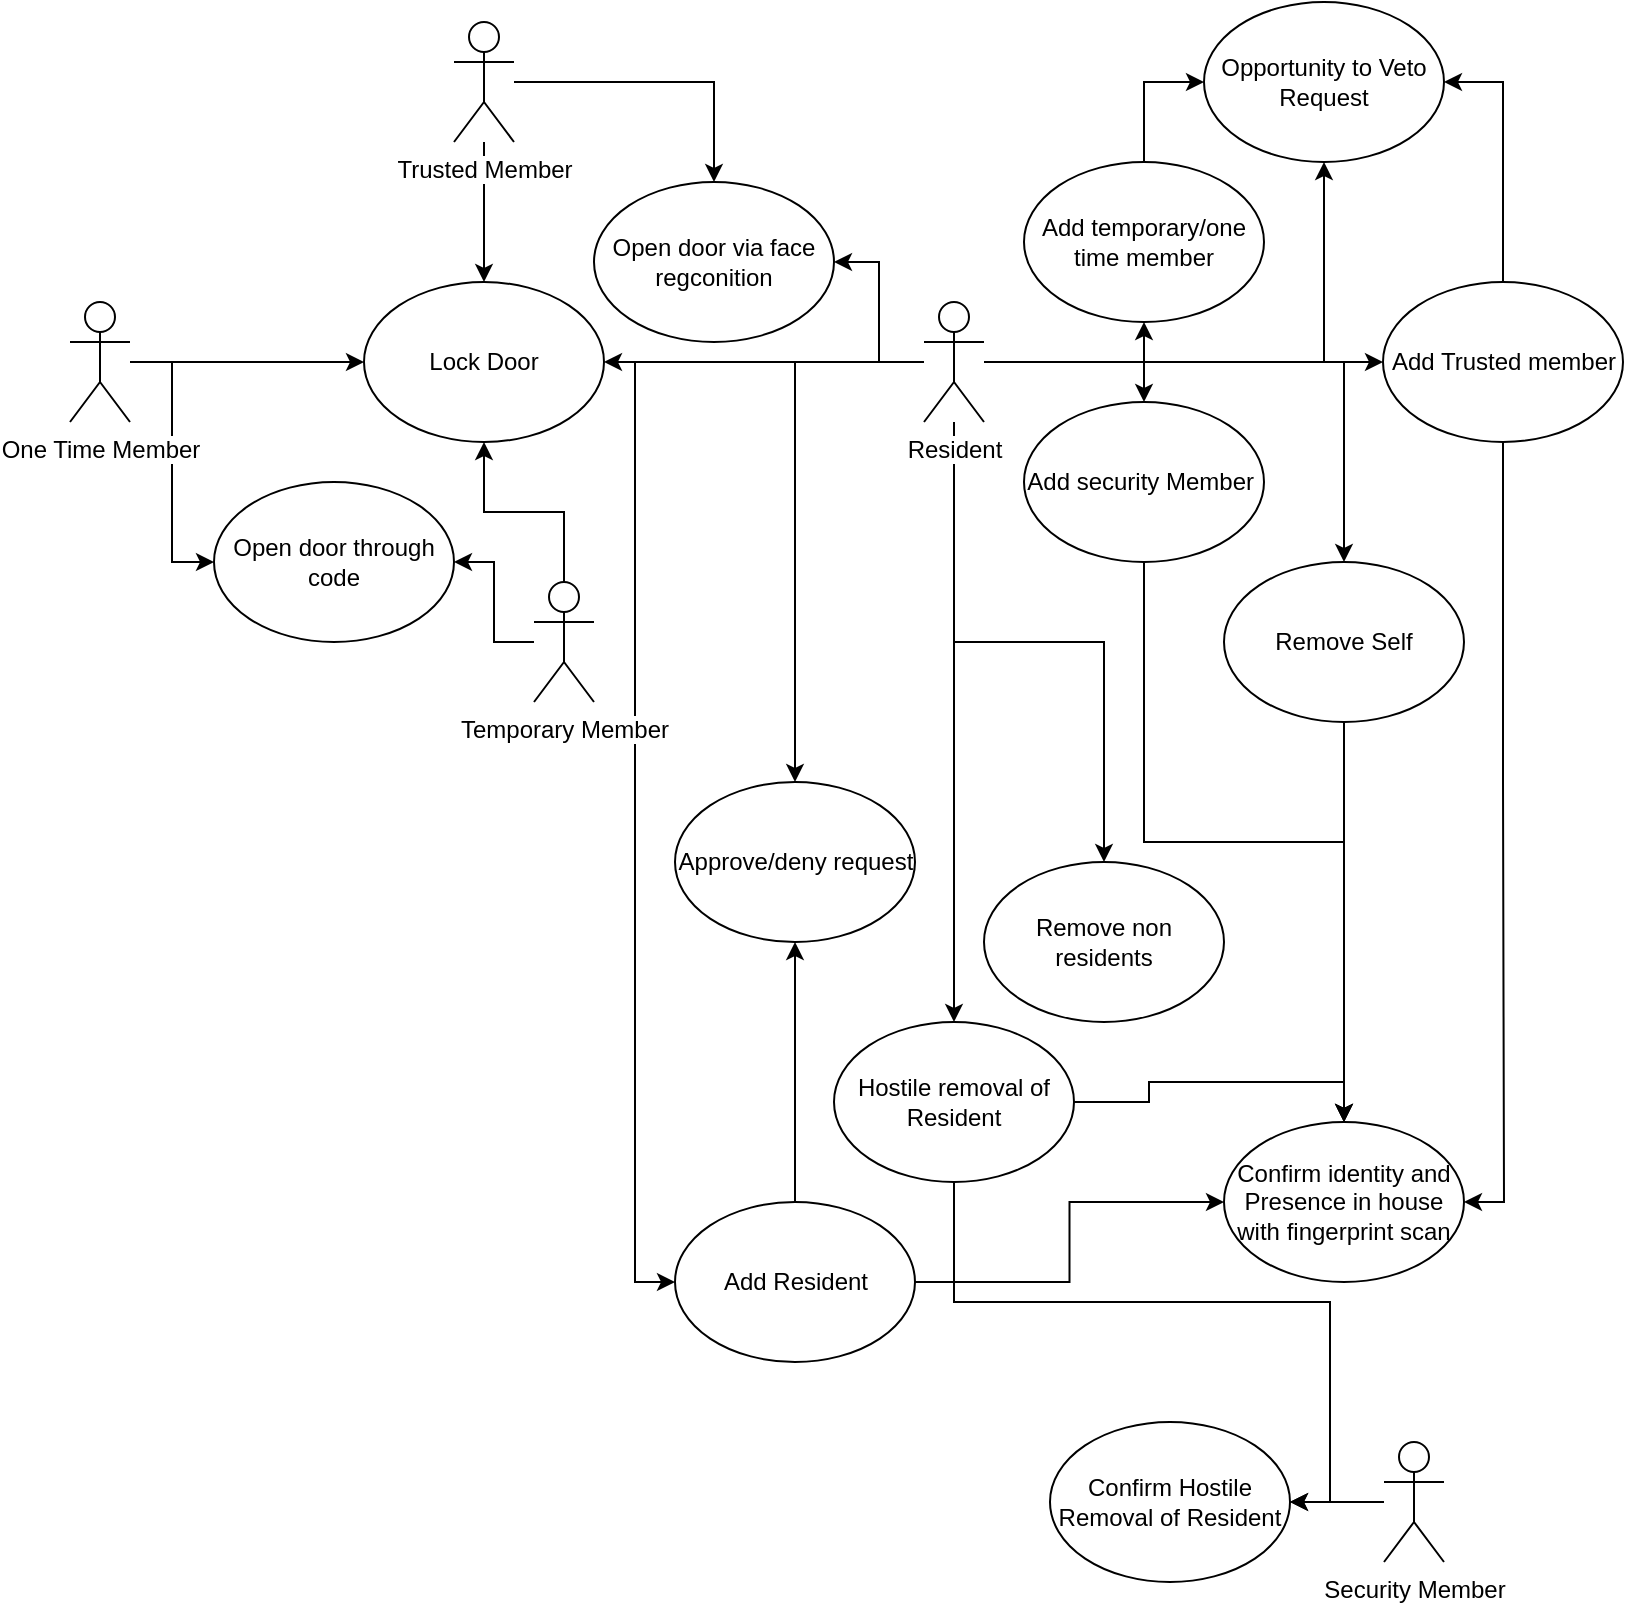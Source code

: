 <mxfile version="12.2.4" type="device" pages="1"><diagram id="s-KqyXTQe54fphOIxb74" name="Page-1"><mxGraphModel dx="1056" dy="1461" grid="1" gridSize="10" guides="1" tooltips="1" connect="1" arrows="1" fold="1" page="1" pageScale="1" pageWidth="827" pageHeight="1169" math="0" shadow="0"><root><mxCell id="0"/><mxCell id="1" parent="0"/><mxCell id="7jVtNHuzNA89vk4kXfQe-13" style="edgeStyle=orthogonalEdgeStyle;rounded=0;orthogonalLoop=1;jettySize=auto;html=1;" edge="1" parent="1" source="7jVtNHuzNA89vk4kXfQe-1" target="7jVtNHuzNA89vk4kXfQe-14"><mxGeometry relative="1" as="geometry"><mxPoint x="492" y="620" as="targetPoint"/></mxGeometry></mxCell><mxCell id="7jVtNHuzNA89vk4kXfQe-17" style="edgeStyle=orthogonalEdgeStyle;rounded=0;orthogonalLoop=1;jettySize=auto;html=1;" edge="1" parent="1" source="7jVtNHuzNA89vk4kXfQe-1" target="7jVtNHuzNA89vk4kXfQe-18"><mxGeometry relative="1" as="geometry"><mxPoint x="427" y="760" as="targetPoint"/></mxGeometry></mxCell><mxCell id="7jVtNHuzNA89vk4kXfQe-28" style="edgeStyle=orthogonalEdgeStyle;rounded=0;orthogonalLoop=1;jettySize=auto;html=1;" edge="1" parent="1" source="7jVtNHuzNA89vk4kXfQe-1" target="7jVtNHuzNA89vk4kXfQe-29"><mxGeometry relative="1" as="geometry"><mxPoint x="287" y="510" as="targetPoint"/></mxGeometry></mxCell><mxCell id="7jVtNHuzNA89vk4kXfQe-30" style="edgeStyle=orthogonalEdgeStyle;rounded=0;orthogonalLoop=1;jettySize=auto;html=1;" edge="1" parent="1" source="7jVtNHuzNA89vk4kXfQe-1" target="7jVtNHuzNA89vk4kXfQe-31"><mxGeometry relative="1" as="geometry"><mxPoint x="387" y="560" as="targetPoint"/></mxGeometry></mxCell><mxCell id="7jVtNHuzNA89vk4kXfQe-57" style="edgeStyle=orthogonalEdgeStyle;rounded=0;orthogonalLoop=1;jettySize=auto;html=1;" edge="1" parent="1" source="7jVtNHuzNA89vk4kXfQe-1" target="7jVtNHuzNA89vk4kXfQe-58"><mxGeometry relative="1" as="geometry"><mxPoint x="492.0" y="370" as="targetPoint"/></mxGeometry></mxCell><mxCell id="7jVtNHuzNA89vk4kXfQe-60" style="edgeStyle=orthogonalEdgeStyle;rounded=0;orthogonalLoop=1;jettySize=auto;html=1;" edge="1" parent="1" source="7jVtNHuzNA89vk4kXfQe-1" target="7jVtNHuzNA89vk4kXfQe-61"><mxGeometry relative="1" as="geometry"><mxPoint x="492.0" y="330" as="targetPoint"/></mxGeometry></mxCell><mxCell id="7jVtNHuzNA89vk4kXfQe-65" style="edgeStyle=orthogonalEdgeStyle;rounded=0;orthogonalLoop=1;jettySize=auto;html=1;" edge="1" parent="1" source="7jVtNHuzNA89vk4kXfQe-1" target="7jVtNHuzNA89vk4kXfQe-27"><mxGeometry relative="1" as="geometry"/></mxCell><mxCell id="7jVtNHuzNA89vk4kXfQe-69" style="edgeStyle=orthogonalEdgeStyle;rounded=0;orthogonalLoop=1;jettySize=auto;html=1;entryX=0.5;entryY=0;entryDx=0;entryDy=0;" edge="1" parent="1" source="7jVtNHuzNA89vk4kXfQe-1" target="7jVtNHuzNA89vk4kXfQe-22"><mxGeometry relative="1" as="geometry"/></mxCell><mxCell id="7jVtNHuzNA89vk4kXfQe-70" style="edgeStyle=orthogonalEdgeStyle;rounded=0;orthogonalLoop=1;jettySize=auto;html=1;entryX=0.5;entryY=1;entryDx=0;entryDy=0;" edge="1" parent="1" source="7jVtNHuzNA89vk4kXfQe-1" target="7jVtNHuzNA89vk4kXfQe-25"><mxGeometry relative="1" as="geometry"/></mxCell><mxCell id="7jVtNHuzNA89vk4kXfQe-83" style="edgeStyle=orthogonalEdgeStyle;rounded=0;orthogonalLoop=1;jettySize=auto;html=1;" edge="1" parent="1" source="7jVtNHuzNA89vk4kXfQe-1" target="7jVtNHuzNA89vk4kXfQe-84"><mxGeometry relative="1" as="geometry"><mxPoint x="410.0" y="600" as="targetPoint"/></mxGeometry></mxCell><mxCell id="7jVtNHuzNA89vk4kXfQe-86" style="edgeStyle=orthogonalEdgeStyle;rounded=0;orthogonalLoop=1;jettySize=auto;html=1;entryX=0;entryY=0.5;entryDx=0;entryDy=0;" edge="1" parent="1" source="7jVtNHuzNA89vk4kXfQe-1" target="7jVtNHuzNA89vk4kXfQe-16"><mxGeometry relative="1" as="geometry"/></mxCell><mxCell id="7jVtNHuzNA89vk4kXfQe-1" value="Resident" style="shape=umlActor;verticalLabelPosition=bottom;labelBackgroundColor=#ffffff;verticalAlign=top;html=1;" vertex="1" parent="1"><mxGeometry x="477" y="480" width="30" height="60" as="geometry"/></mxCell><mxCell id="7jVtNHuzNA89vk4kXfQe-46" style="edgeStyle=orthogonalEdgeStyle;rounded=0;orthogonalLoop=1;jettySize=auto;html=1;entryX=0.5;entryY=0;entryDx=0;entryDy=0;" edge="1" parent="1" source="7jVtNHuzNA89vk4kXfQe-5" target="7jVtNHuzNA89vk4kXfQe-31"><mxGeometry relative="1" as="geometry"/></mxCell><mxCell id="7jVtNHuzNA89vk4kXfQe-47" style="edgeStyle=orthogonalEdgeStyle;rounded=0;orthogonalLoop=1;jettySize=auto;html=1;" edge="1" parent="1" source="7jVtNHuzNA89vk4kXfQe-5" target="7jVtNHuzNA89vk4kXfQe-29"><mxGeometry relative="1" as="geometry"/></mxCell><mxCell id="7jVtNHuzNA89vk4kXfQe-5" value="Trusted Member" style="shape=umlActor;verticalLabelPosition=bottom;labelBackgroundColor=#ffffff;verticalAlign=top;html=1;" vertex="1" parent="1"><mxGeometry x="242" y="340" width="30" height="60" as="geometry"/></mxCell><mxCell id="7jVtNHuzNA89vk4kXfQe-53" style="edgeStyle=orthogonalEdgeStyle;rounded=0;orthogonalLoop=1;jettySize=auto;html=1;entryX=0.5;entryY=1;entryDx=0;entryDy=0;" edge="1" parent="1" source="7jVtNHuzNA89vk4kXfQe-6" target="7jVtNHuzNA89vk4kXfQe-29"><mxGeometry relative="1" as="geometry"/></mxCell><mxCell id="7jVtNHuzNA89vk4kXfQe-56" style="edgeStyle=orthogonalEdgeStyle;rounded=0;orthogonalLoop=1;jettySize=auto;html=1;entryX=1;entryY=0.5;entryDx=0;entryDy=0;" edge="1" parent="1" source="7jVtNHuzNA89vk4kXfQe-6" target="7jVtNHuzNA89vk4kXfQe-33"><mxGeometry relative="1" as="geometry"/></mxCell><mxCell id="7jVtNHuzNA89vk4kXfQe-6" value="Temporary Member" style="shape=umlActor;verticalLabelPosition=bottom;labelBackgroundColor=#ffffff;verticalAlign=top;html=1;" vertex="1" parent="1"><mxGeometry x="282" y="620" width="30" height="60" as="geometry"/></mxCell><mxCell id="7jVtNHuzNA89vk4kXfQe-50" style="edgeStyle=orthogonalEdgeStyle;rounded=0;orthogonalLoop=1;jettySize=auto;html=1;entryX=0;entryY=0.5;entryDx=0;entryDy=0;" edge="1" parent="1" source="7jVtNHuzNA89vk4kXfQe-7" target="7jVtNHuzNA89vk4kXfQe-29"><mxGeometry relative="1" as="geometry"/></mxCell><mxCell id="7jVtNHuzNA89vk4kXfQe-52" style="edgeStyle=orthogonalEdgeStyle;rounded=0;orthogonalLoop=1;jettySize=auto;html=1;entryX=0;entryY=0.5;entryDx=0;entryDy=0;" edge="1" parent="1" source="7jVtNHuzNA89vk4kXfQe-7" target="7jVtNHuzNA89vk4kXfQe-33"><mxGeometry relative="1" as="geometry"/></mxCell><mxCell id="7jVtNHuzNA89vk4kXfQe-7" value="One Time Member&lt;br&gt;" style="shape=umlActor;verticalLabelPosition=bottom;labelBackgroundColor=#ffffff;verticalAlign=top;html=1;" vertex="1" parent="1"><mxGeometry x="50" y="480" width="30" height="60" as="geometry"/></mxCell><mxCell id="7jVtNHuzNA89vk4kXfQe-42" style="edgeStyle=orthogonalEdgeStyle;rounded=0;orthogonalLoop=1;jettySize=auto;html=1;" edge="1" parent="1" source="7jVtNHuzNA89vk4kXfQe-8" target="7jVtNHuzNA89vk4kXfQe-43"><mxGeometry relative="1" as="geometry"><mxPoint x="287" y="970" as="targetPoint"/></mxGeometry></mxCell><mxCell id="7jVtNHuzNA89vk4kXfQe-8" value="Security Member" style="shape=umlActor;verticalLabelPosition=bottom;labelBackgroundColor=#ffffff;verticalAlign=top;html=1;" vertex="1" parent="1"><mxGeometry x="707" y="1050" width="30" height="60" as="geometry"/></mxCell><mxCell id="7jVtNHuzNA89vk4kXfQe-45" style="edgeStyle=orthogonalEdgeStyle;rounded=0;orthogonalLoop=1;jettySize=auto;html=1;entryX=1;entryY=0.5;entryDx=0;entryDy=0;" edge="1" parent="1" source="7jVtNHuzNA89vk4kXfQe-14" target="7jVtNHuzNA89vk4kXfQe-43"><mxGeometry relative="1" as="geometry"/></mxCell><mxCell id="7jVtNHuzNA89vk4kXfQe-78" style="edgeStyle=orthogonalEdgeStyle;rounded=0;orthogonalLoop=1;jettySize=auto;html=1;entryX=0.5;entryY=0;entryDx=0;entryDy=0;" edge="1" parent="1" source="7jVtNHuzNA89vk4kXfQe-14" target="7jVtNHuzNA89vk4kXfQe-37"><mxGeometry relative="1" as="geometry"/></mxCell><mxCell id="7jVtNHuzNA89vk4kXfQe-14" value="Hostile removal of Resident" style="ellipse;whiteSpace=wrap;html=1;" vertex="1" parent="1"><mxGeometry x="432" y="840" width="120" height="80" as="geometry"/></mxCell><mxCell id="7jVtNHuzNA89vk4kXfQe-82" style="edgeStyle=orthogonalEdgeStyle;rounded=0;orthogonalLoop=1;jettySize=auto;html=1;entryX=0;entryY=0.5;entryDx=0;entryDy=0;" edge="1" parent="1" source="7jVtNHuzNA89vk4kXfQe-16" target="7jVtNHuzNA89vk4kXfQe-37"><mxGeometry relative="1" as="geometry"/></mxCell><mxCell id="7jVtNHuzNA89vk4kXfQe-85" style="edgeStyle=orthogonalEdgeStyle;rounded=0;orthogonalLoop=1;jettySize=auto;html=1;entryX=0.5;entryY=1;entryDx=0;entryDy=0;" edge="1" parent="1" source="7jVtNHuzNA89vk4kXfQe-16" target="7jVtNHuzNA89vk4kXfQe-84"><mxGeometry relative="1" as="geometry"><mxPoint x="420.0" y="710" as="targetPoint"/></mxGeometry></mxCell><mxCell id="7jVtNHuzNA89vk4kXfQe-16" value="Add Resident" style="ellipse;whiteSpace=wrap;html=1;" vertex="1" parent="1"><mxGeometry x="352.5" y="930" width="120" height="80" as="geometry"/></mxCell><mxCell id="7jVtNHuzNA89vk4kXfQe-18" value="Remove non residents" style="ellipse;whiteSpace=wrap;html=1;" vertex="1" parent="1"><mxGeometry x="507" y="760" width="120" height="80" as="geometry"/></mxCell><mxCell id="7jVtNHuzNA89vk4kXfQe-67" style="edgeStyle=orthogonalEdgeStyle;rounded=0;orthogonalLoop=1;jettySize=auto;html=1;entryX=0.5;entryY=0;entryDx=0;entryDy=0;" edge="1" parent="1" source="7jVtNHuzNA89vk4kXfQe-22" target="7jVtNHuzNA89vk4kXfQe-37"><mxGeometry relative="1" as="geometry"/></mxCell><mxCell id="7jVtNHuzNA89vk4kXfQe-22" value="Add security Member&amp;nbsp;" style="ellipse;whiteSpace=wrap;html=1;" vertex="1" parent="1"><mxGeometry x="527" y="530" width="120" height="80" as="geometry"/></mxCell><mxCell id="7jVtNHuzNA89vk4kXfQe-73" style="edgeStyle=orthogonalEdgeStyle;rounded=0;orthogonalLoop=1;jettySize=auto;html=1;entryX=0;entryY=0.5;entryDx=0;entryDy=0;" edge="1" parent="1" source="7jVtNHuzNA89vk4kXfQe-25" target="7jVtNHuzNA89vk4kXfQe-61"><mxGeometry relative="1" as="geometry"/></mxCell><mxCell id="7jVtNHuzNA89vk4kXfQe-25" value="Add temporary/one time member" style="ellipse;whiteSpace=wrap;html=1;" vertex="1" parent="1"><mxGeometry x="527" y="410" width="120" height="80" as="geometry"/></mxCell><mxCell id="7jVtNHuzNA89vk4kXfQe-66" style="edgeStyle=orthogonalEdgeStyle;rounded=0;orthogonalLoop=1;jettySize=auto;html=1;entryX=1;entryY=0.5;entryDx=0;entryDy=0;" edge="1" parent="1" source="7jVtNHuzNA89vk4kXfQe-27" target="7jVtNHuzNA89vk4kXfQe-37"><mxGeometry relative="1" as="geometry"/></mxCell><mxCell id="7jVtNHuzNA89vk4kXfQe-72" style="edgeStyle=orthogonalEdgeStyle;rounded=0;orthogonalLoop=1;jettySize=auto;html=1;entryX=1;entryY=0.5;entryDx=0;entryDy=0;" edge="1" parent="1" source="7jVtNHuzNA89vk4kXfQe-27" target="7jVtNHuzNA89vk4kXfQe-61"><mxGeometry relative="1" as="geometry"/></mxCell><mxCell id="7jVtNHuzNA89vk4kXfQe-27" value="Add Trusted member" style="ellipse;whiteSpace=wrap;html=1;" vertex="1" parent="1"><mxGeometry x="706.5" y="470" width="120" height="80" as="geometry"/></mxCell><mxCell id="7jVtNHuzNA89vk4kXfQe-29" value="Lock Door" style="ellipse;whiteSpace=wrap;html=1;" vertex="1" parent="1"><mxGeometry x="197" y="470" width="120" height="80" as="geometry"/></mxCell><mxCell id="7jVtNHuzNA89vk4kXfQe-31" value="Open door via face regconition" style="ellipse;whiteSpace=wrap;html=1;" vertex="1" parent="1"><mxGeometry x="312" y="420" width="120" height="80" as="geometry"/></mxCell><mxCell id="7jVtNHuzNA89vk4kXfQe-33" value="Open door through code" style="ellipse;whiteSpace=wrap;html=1;" vertex="1" parent="1"><mxGeometry x="122" y="570" width="120" height="80" as="geometry"/></mxCell><mxCell id="7jVtNHuzNA89vk4kXfQe-37" value="Confirm identity and Presence in house with fingerprint scan" style="ellipse;whiteSpace=wrap;html=1;" vertex="1" parent="1"><mxGeometry x="627" y="890" width="120" height="80" as="geometry"/></mxCell><mxCell id="7jVtNHuzNA89vk4kXfQe-43" value="Confirm Hostile Removal of Resident" style="ellipse;whiteSpace=wrap;html=1;" vertex="1" parent="1"><mxGeometry x="540" y="1040" width="120" height="80" as="geometry"/></mxCell><mxCell id="7jVtNHuzNA89vk4kXfQe-59" style="edgeStyle=orthogonalEdgeStyle;rounded=0;orthogonalLoop=1;jettySize=auto;html=1;entryX=0.5;entryY=0;entryDx=0;entryDy=0;" edge="1" parent="1" source="7jVtNHuzNA89vk4kXfQe-58" target="7jVtNHuzNA89vk4kXfQe-37"><mxGeometry relative="1" as="geometry"/></mxCell><mxCell id="7jVtNHuzNA89vk4kXfQe-58" value="Remove Self" style="ellipse;whiteSpace=wrap;html=1;" vertex="1" parent="1"><mxGeometry x="627.0" y="610" width="120" height="80" as="geometry"/></mxCell><mxCell id="7jVtNHuzNA89vk4kXfQe-61" value="Opportunity to Veto&lt;br&gt;Request" style="ellipse;whiteSpace=wrap;html=1;" vertex="1" parent="1"><mxGeometry x="617.0" y="330" width="120" height="80" as="geometry"/></mxCell><mxCell id="7jVtNHuzNA89vk4kXfQe-84" value="Approve/deny request" style="ellipse;whiteSpace=wrap;html=1;" vertex="1" parent="1"><mxGeometry x="352.5" y="720" width="120" height="80" as="geometry"/></mxCell></root></mxGraphModel></diagram></mxfile>